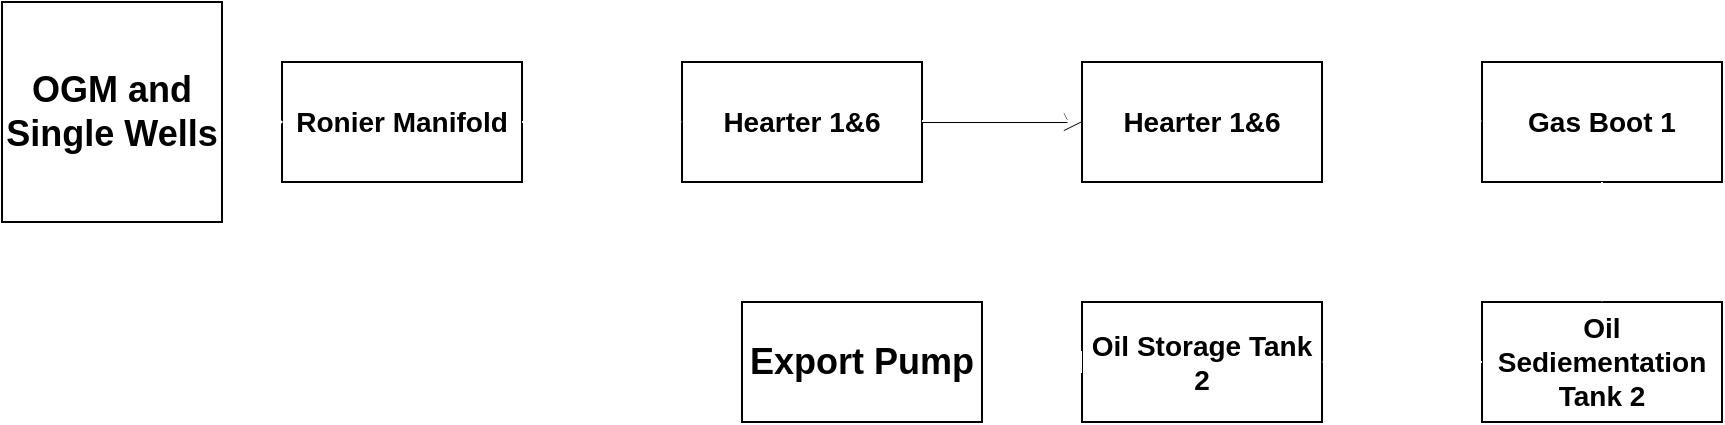 <mxfile version="22.1.4" type="github">
  <diagram name="Page-1" id="90a13364-a465-7bf4-72fc-28e22215d7a0">
    <mxGraphModel dx="1226" dy="709" grid="1" gridSize="10" guides="1" tooltips="1" connect="1" arrows="1" fold="1" page="1" pageScale="1.5" pageWidth="1169" pageHeight="826" background="none" math="0" shadow="0">
      <root>
        <mxCell id="0" style=";html=1;" />
        <mxCell id="1" style=";html=1;" parent="0" />
        <mxCell id="EbTP3FltQd0eq8S0RHaT-1" value="&lt;b&gt;&lt;font style=&quot;font-size: 14px;&quot;&gt;Ronier Manifold&lt;/font&gt;&lt;/b&gt;" style="rounded=0;whiteSpace=wrap;html=1;" vertex="1" parent="1">
          <mxGeometry x="490" y="240" width="120" height="60" as="geometry" />
        </mxCell>
        <mxCell id="EbTP3FltQd0eq8S0RHaT-23" value="" style="edgeStyle=orthogonalEdgeStyle;rounded=0;orthogonalLoop=1;jettySize=auto;html=1;" edge="1" parent="1" source="EbTP3FltQd0eq8S0RHaT-2" target="EbTP3FltQd0eq8S0RHaT-22">
          <mxGeometry relative="1" as="geometry" />
        </mxCell>
        <mxCell id="EbTP3FltQd0eq8S0RHaT-2" value="&lt;font style=&quot;font-size: 14px;&quot;&gt;&lt;b&gt;Hearter 1&amp;amp;6&lt;/b&gt;&lt;/font&gt;" style="rounded=0;whiteSpace=wrap;html=1;" vertex="1" parent="1">
          <mxGeometry x="690" y="240" width="120" height="60" as="geometry" />
        </mxCell>
        <mxCell id="EbTP3FltQd0eq8S0RHaT-3" value="&lt;b&gt;&lt;font style=&quot;font-size: 14px;&quot;&gt;Three Phase Separator 3&lt;/font&gt;&lt;/b&gt;" style="rounded=0;whiteSpace=wrap;html=1;" vertex="1" parent="1">
          <mxGeometry x="890" y="240" width="120" height="60" as="geometry" />
        </mxCell>
        <mxCell id="EbTP3FltQd0eq8S0RHaT-4" value="&lt;font style=&quot;font-size: 14px;&quot;&gt;&lt;b&gt;Gas Boot 1&lt;/b&gt;&lt;/font&gt;" style="rounded=0;whiteSpace=wrap;html=1;" vertex="1" parent="1">
          <mxGeometry x="1090" y="240" width="120" height="60" as="geometry" />
        </mxCell>
        <mxCell id="EbTP3FltQd0eq8S0RHaT-5" value="&lt;b&gt;&lt;font style=&quot;font-size: 14px;&quot;&gt;Oil Sediementation Tank 2&lt;/font&gt;&lt;/b&gt;" style="rounded=0;whiteSpace=wrap;html=1;" vertex="1" parent="1">
          <mxGeometry x="1090" y="360" width="120" height="60" as="geometry" />
        </mxCell>
        <mxCell id="EbTP3FltQd0eq8S0RHaT-6" value="&lt;b&gt;&lt;font style=&quot;font-size: 14px;&quot;&gt;Oil Storage Tank 2&lt;/font&gt;&lt;/b&gt;" style="rounded=0;whiteSpace=wrap;html=1;" vertex="1" parent="1">
          <mxGeometry x="890" y="360" width="120" height="60" as="geometry" />
        </mxCell>
        <mxCell id="EbTP3FltQd0eq8S0RHaT-8" value="" style="endArrow=classic;html=1;rounded=0;exitX=1;exitY=0.5;exitDx=0;exitDy=0;entryX=0;entryY=0.5;entryDx=0;entryDy=0;strokeColor=#FFFFFF;" edge="1" parent="1" source="EbTP3FltQd0eq8S0RHaT-1" target="EbTP3FltQd0eq8S0RHaT-2">
          <mxGeometry width="50" height="50" relative="1" as="geometry">
            <mxPoint x="610" y="340" as="sourcePoint" />
            <mxPoint x="660" y="290" as="targetPoint" />
          </mxGeometry>
        </mxCell>
        <mxCell id="EbTP3FltQd0eq8S0RHaT-9" value="" style="endArrow=classic;html=1;rounded=0;exitX=1;exitY=0.5;exitDx=0;exitDy=0;entryX=0;entryY=0.5;entryDx=0;entryDy=0;strokeColor=#FFFFFF;" edge="1" parent="1">
          <mxGeometry width="50" height="50" relative="1" as="geometry">
            <mxPoint x="810" y="269.5" as="sourcePoint" />
            <mxPoint x="890" y="269.5" as="targetPoint" />
          </mxGeometry>
        </mxCell>
        <mxCell id="EbTP3FltQd0eq8S0RHaT-10" value="" style="endArrow=classic;html=1;rounded=0;exitX=1;exitY=0.5;exitDx=0;exitDy=0;entryX=0;entryY=0.5;entryDx=0;entryDy=0;strokeColor=#FFFFFF;" edge="1" parent="1">
          <mxGeometry width="50" height="50" relative="1" as="geometry">
            <mxPoint x="1010" y="269.5" as="sourcePoint" />
            <mxPoint x="1090" y="269.5" as="targetPoint" />
          </mxGeometry>
        </mxCell>
        <mxCell id="EbTP3FltQd0eq8S0RHaT-11" value="" style="endArrow=classic;html=1;rounded=0;exitX=0.5;exitY=1;exitDx=0;exitDy=0;entryX=0.5;entryY=0;entryDx=0;entryDy=0;strokeColor=#FFFFFF;" edge="1" parent="1" source="EbTP3FltQd0eq8S0RHaT-4" target="EbTP3FltQd0eq8S0RHaT-5">
          <mxGeometry width="50" height="50" relative="1" as="geometry">
            <mxPoint x="1140" y="310" as="sourcePoint" />
            <mxPoint x="1220" y="310" as="targetPoint" />
          </mxGeometry>
        </mxCell>
        <mxCell id="EbTP3FltQd0eq8S0RHaT-12" value="" style="endArrow=classic;html=1;rounded=0;exitX=0;exitY=0.5;exitDx=0;exitDy=0;entryX=1;entryY=0.5;entryDx=0;entryDy=0;strokeColor=#FFFFFF;" edge="1" parent="1" source="EbTP3FltQd0eq8S0RHaT-5" target="EbTP3FltQd0eq8S0RHaT-6">
          <mxGeometry width="50" height="50" relative="1" as="geometry">
            <mxPoint x="1160" y="310" as="sourcePoint" />
            <mxPoint x="1160" y="370" as="targetPoint" />
          </mxGeometry>
        </mxCell>
        <mxCell id="EbTP3FltQd0eq8S0RHaT-18" value="" style="shape=flexArrow;endArrow=classic;html=1;rounded=0;entryX=0;entryY=0.5;entryDx=0;entryDy=0;strokeColor=#FFFFFF;strokeWidth=2;" edge="1" parent="1" target="EbTP3FltQd0eq8S0RHaT-1">
          <mxGeometry width="50" height="50" relative="1" as="geometry">
            <mxPoint x="450" y="270" as="sourcePoint" />
            <mxPoint x="660" y="350" as="targetPoint" />
          </mxGeometry>
        </mxCell>
        <mxCell id="EbTP3FltQd0eq8S0RHaT-19" value="&lt;b&gt;&lt;font style=&quot;font-size: 18px;&quot;&gt;OGM and Single Wells&lt;/font&gt;&lt;/b&gt;" style="whiteSpace=wrap;html=1;aspect=fixed;" vertex="1" parent="1">
          <mxGeometry x="350" y="210" width="110" height="110" as="geometry" />
        </mxCell>
        <mxCell id="EbTP3FltQd0eq8S0RHaT-20" value="" style="shape=flexArrow;endArrow=classic;html=1;rounded=0;exitX=0;exitY=0.5;exitDx=0;exitDy=0;strokeColor=#FFFFFF;" edge="1" parent="1" source="EbTP3FltQd0eq8S0RHaT-6">
          <mxGeometry width="50" height="50" relative="1" as="geometry">
            <mxPoint x="700" y="390" as="sourcePoint" />
            <mxPoint x="840" y="390" as="targetPoint" />
          </mxGeometry>
        </mxCell>
        <mxCell id="EbTP3FltQd0eq8S0RHaT-21" value="&lt;b&gt;&lt;font style=&quot;font-size: 18px;&quot;&gt;Export Pump&lt;/font&gt;&lt;/b&gt;" style="rounded=0;whiteSpace=wrap;html=1;" vertex="1" parent="1">
          <mxGeometry x="720" y="360" width="120" height="60" as="geometry" />
        </mxCell>
        <mxCell id="EbTP3FltQd0eq8S0RHaT-22" value="&lt;font style=&quot;font-size: 14px;&quot;&gt;&lt;b&gt;Hearter 1&amp;amp;6&lt;/b&gt;&lt;/font&gt;" style="rounded=0;whiteSpace=wrap;html=1;" vertex="1" parent="1">
          <mxGeometry x="890" y="240" width="120" height="60" as="geometry" />
        </mxCell>
      </root>
    </mxGraphModel>
  </diagram>
</mxfile>
